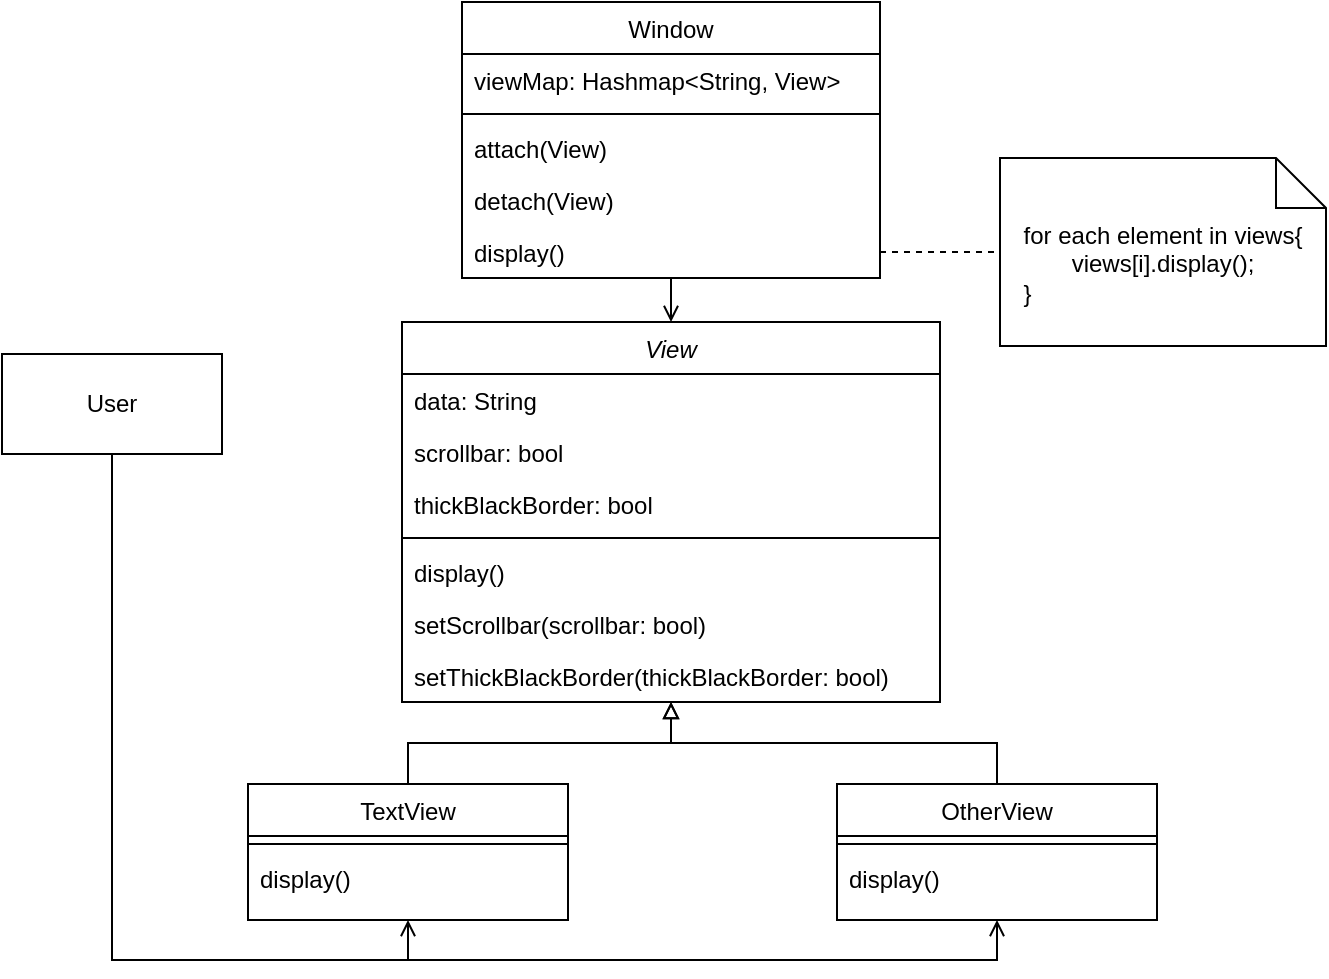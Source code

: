 <mxfile version="21.2.9" type="github" pages="2">
  <diagram id="C5RBs43oDa-KdzZeNtuy" name="Page-1">
    <mxGraphModel dx="1050" dy="582" grid="0" gridSize="10" guides="1" tooltips="1" connect="1" arrows="1" fold="1" page="1" pageScale="1" pageWidth="827" pageHeight="1169" math="0" shadow="0">
      <root>
        <mxCell id="WIyWlLk6GJQsqaUBKTNV-0" />
        <mxCell id="WIyWlLk6GJQsqaUBKTNV-1" parent="WIyWlLk6GJQsqaUBKTNV-0" />
        <mxCell id="Nr7kIT6_98lTkHRtGs4z-55" style="edgeStyle=orthogonalEdgeStyle;rounded=0;orthogonalLoop=1;jettySize=auto;html=1;exitX=0.5;exitY=0;exitDx=0;exitDy=0;entryX=0.5;entryY=1;entryDx=0;entryDy=0;endArrow=block;endFill=0;" parent="WIyWlLk6GJQsqaUBKTNV-1" source="zkfFHV4jXpPFQw0GAbJ--0" target="Nr7kIT6_98lTkHRtGs4z-47" edge="1">
          <mxGeometry relative="1" as="geometry" />
        </mxCell>
        <mxCell id="zkfFHV4jXpPFQw0GAbJ--0" value="TextView" style="swimlane;fontStyle=0;align=center;verticalAlign=top;childLayout=stackLayout;horizontal=1;startSize=26;horizontalStack=0;resizeParent=1;resizeLast=0;collapsible=1;marginBottom=0;rounded=0;shadow=0;strokeWidth=1;" parent="WIyWlLk6GJQsqaUBKTNV-1" vertex="1">
          <mxGeometry x="146" y="459" width="160" height="68" as="geometry">
            <mxRectangle x="146" y="459" width="160" height="26" as="alternateBounds" />
          </mxGeometry>
        </mxCell>
        <mxCell id="zkfFHV4jXpPFQw0GAbJ--4" value="" style="line;html=1;strokeWidth=1;align=left;verticalAlign=middle;spacingTop=-1;spacingLeft=3;spacingRight=3;rotatable=0;labelPosition=right;points=[];portConstraint=eastwest;" parent="zkfFHV4jXpPFQw0GAbJ--0" vertex="1">
          <mxGeometry y="26" width="160" height="8" as="geometry" />
        </mxCell>
        <mxCell id="zkfFHV4jXpPFQw0GAbJ--5" value="display()" style="text;align=left;verticalAlign=top;spacingLeft=4;spacingRight=4;overflow=hidden;rotatable=0;points=[[0,0.5],[1,0.5]];portConstraint=eastwest;" parent="zkfFHV4jXpPFQw0GAbJ--0" vertex="1">
          <mxGeometry y="34" width="160" height="26" as="geometry" />
        </mxCell>
        <mxCell id="Nr7kIT6_98lTkHRtGs4z-57" style="edgeStyle=orthogonalEdgeStyle;rounded=0;orthogonalLoop=1;jettySize=auto;html=1;exitX=0.5;exitY=1;exitDx=0;exitDy=0;entryX=0.5;entryY=0;entryDx=0;entryDy=0;endArrow=open;endFill=0;" parent="WIyWlLk6GJQsqaUBKTNV-1" source="Nr7kIT6_98lTkHRtGs4z-5" target="Nr7kIT6_98lTkHRtGs4z-47" edge="1">
          <mxGeometry relative="1" as="geometry" />
        </mxCell>
        <mxCell id="Nr7kIT6_98lTkHRtGs4z-5" value="Window" style="swimlane;fontStyle=0;align=center;verticalAlign=top;childLayout=stackLayout;horizontal=1;startSize=26;horizontalStack=0;resizeParent=1;resizeLast=0;collapsible=1;marginBottom=0;rounded=0;shadow=0;strokeWidth=1;" parent="WIyWlLk6GJQsqaUBKTNV-1" vertex="1">
          <mxGeometry x="253" y="68" width="209" height="138" as="geometry">
            <mxRectangle x="154" y="67" width="160" height="26" as="alternateBounds" />
          </mxGeometry>
        </mxCell>
        <mxCell id="Nr7kIT6_98lTkHRtGs4z-6" value="viewMap: Hashmap&lt;String, View&gt;" style="text;align=left;verticalAlign=top;spacingLeft=4;spacingRight=4;overflow=hidden;rotatable=0;points=[[0,0.5],[1,0.5]];portConstraint=eastwest;" parent="Nr7kIT6_98lTkHRtGs4z-5" vertex="1">
          <mxGeometry y="26" width="209" height="26" as="geometry" />
        </mxCell>
        <mxCell id="Nr7kIT6_98lTkHRtGs4z-63" value="" style="line;html=1;strokeWidth=1;align=left;verticalAlign=middle;spacingTop=-1;spacingLeft=3;spacingRight=3;rotatable=0;labelPosition=right;points=[];portConstraint=eastwest;" parent="Nr7kIT6_98lTkHRtGs4z-5" vertex="1">
          <mxGeometry y="52" width="209" height="8" as="geometry" />
        </mxCell>
        <mxCell id="Nr7kIT6_98lTkHRtGs4z-62" value="attach(View)" style="text;align=left;verticalAlign=top;spacingLeft=4;spacingRight=4;overflow=hidden;rotatable=0;points=[[0,0.5],[1,0.5]];portConstraint=eastwest;" parent="Nr7kIT6_98lTkHRtGs4z-5" vertex="1">
          <mxGeometry y="60" width="209" height="26" as="geometry" />
        </mxCell>
        <mxCell id="Nr7kIT6_98lTkHRtGs4z-64" value="detach(View)" style="text;align=left;verticalAlign=top;spacingLeft=4;spacingRight=4;overflow=hidden;rotatable=0;points=[[0,0.5],[1,0.5]];portConstraint=eastwest;" parent="Nr7kIT6_98lTkHRtGs4z-5" vertex="1">
          <mxGeometry y="86" width="209" height="26" as="geometry" />
        </mxCell>
        <mxCell id="Nr7kIT6_98lTkHRtGs4z-65" value="display()" style="text;align=left;verticalAlign=top;spacingLeft=4;spacingRight=4;overflow=hidden;rotatable=0;points=[[0,0.5],[1,0.5]];portConstraint=eastwest;" parent="Nr7kIT6_98lTkHRtGs4z-5" vertex="1">
          <mxGeometry y="112" width="209" height="26" as="geometry" />
        </mxCell>
        <mxCell id="Nr7kIT6_98lTkHRtGs4z-56" style="edgeStyle=orthogonalEdgeStyle;rounded=0;orthogonalLoop=1;jettySize=auto;html=1;exitX=0.5;exitY=0;exitDx=0;exitDy=0;entryX=0.5;entryY=1;entryDx=0;entryDy=0;endArrow=block;endFill=0;" parent="WIyWlLk6GJQsqaUBKTNV-1" source="Nr7kIT6_98lTkHRtGs4z-14" target="Nr7kIT6_98lTkHRtGs4z-47" edge="1">
          <mxGeometry relative="1" as="geometry" />
        </mxCell>
        <mxCell id="Nr7kIT6_98lTkHRtGs4z-14" value="OtherView" style="swimlane;fontStyle=0;align=center;verticalAlign=top;childLayout=stackLayout;horizontal=1;startSize=26;horizontalStack=0;resizeParent=1;resizeLast=0;collapsible=1;marginBottom=0;rounded=0;shadow=0;strokeWidth=1;" parent="WIyWlLk6GJQsqaUBKTNV-1" vertex="1">
          <mxGeometry x="440.5" y="459" width="160" height="68" as="geometry">
            <mxRectangle x="440.5" y="459" width="160" height="26" as="alternateBounds" />
          </mxGeometry>
        </mxCell>
        <mxCell id="Nr7kIT6_98lTkHRtGs4z-18" value="" style="line;html=1;strokeWidth=1;align=left;verticalAlign=middle;spacingTop=-1;spacingLeft=3;spacingRight=3;rotatable=0;labelPosition=right;points=[];portConstraint=eastwest;" parent="Nr7kIT6_98lTkHRtGs4z-14" vertex="1">
          <mxGeometry y="26" width="160" height="8" as="geometry" />
        </mxCell>
        <mxCell id="Nr7kIT6_98lTkHRtGs4z-19" value="display()" style="text;align=left;verticalAlign=top;spacingLeft=4;spacingRight=4;overflow=hidden;rotatable=0;points=[[0,0.5],[1,0.5]];portConstraint=eastwest;" parent="Nr7kIT6_98lTkHRtGs4z-14" vertex="1">
          <mxGeometry y="34" width="160" height="26" as="geometry" />
        </mxCell>
        <mxCell id="Nr7kIT6_98lTkHRtGs4z-47" value="View" style="swimlane;fontStyle=2;align=center;verticalAlign=top;childLayout=stackLayout;horizontal=1;startSize=26;horizontalStack=0;resizeParent=1;resizeLast=0;collapsible=1;marginBottom=0;rounded=0;shadow=0;strokeWidth=1;" parent="WIyWlLk6GJQsqaUBKTNV-1" vertex="1">
          <mxGeometry x="223" y="228" width="269" height="190" as="geometry">
            <mxRectangle x="496" y="61" width="160" height="26" as="alternateBounds" />
          </mxGeometry>
        </mxCell>
        <mxCell id="Nr7kIT6_98lTkHRtGs4z-49" value="data: String" style="text;align=left;verticalAlign=top;spacingLeft=4;spacingRight=4;overflow=hidden;rotatable=0;points=[[0,0.5],[1,0.5]];portConstraint=eastwest;" parent="Nr7kIT6_98lTkHRtGs4z-47" vertex="1">
          <mxGeometry y="26" width="269" height="26" as="geometry" />
        </mxCell>
        <mxCell id="Nr7kIT6_98lTkHRtGs4z-50" value="scrollbar: bool" style="text;align=left;verticalAlign=top;spacingLeft=4;spacingRight=4;overflow=hidden;rotatable=0;points=[[0,0.5],[1,0.5]];portConstraint=eastwest;" parent="Nr7kIT6_98lTkHRtGs4z-47" vertex="1">
          <mxGeometry y="52" width="269" height="26" as="geometry" />
        </mxCell>
        <mxCell id="8oCk5UZZGJ-4rx8mma52-0" value="thickBlackBorder: bool" style="text;align=left;verticalAlign=top;spacingLeft=4;spacingRight=4;overflow=hidden;rotatable=0;points=[[0,0.5],[1,0.5]];portConstraint=eastwest;" vertex="1" parent="Nr7kIT6_98lTkHRtGs4z-47">
          <mxGeometry y="78" width="269" height="26" as="geometry" />
        </mxCell>
        <mxCell id="Nr7kIT6_98lTkHRtGs4z-51" value="" style="line;html=1;strokeWidth=1;align=left;verticalAlign=middle;spacingTop=-1;spacingLeft=3;spacingRight=3;rotatable=0;labelPosition=right;points=[];portConstraint=eastwest;" parent="Nr7kIT6_98lTkHRtGs4z-47" vertex="1">
          <mxGeometry y="104" width="269" height="8" as="geometry" />
        </mxCell>
        <mxCell id="Nr7kIT6_98lTkHRtGs4z-52" value="display()" style="text;align=left;verticalAlign=top;spacingLeft=4;spacingRight=4;overflow=hidden;rotatable=0;points=[[0,0.5],[1,0.5]];portConstraint=eastwest;" parent="Nr7kIT6_98lTkHRtGs4z-47" vertex="1">
          <mxGeometry y="112" width="269" height="26" as="geometry" />
        </mxCell>
        <mxCell id="Nr7kIT6_98lTkHRtGs4z-53" value="setScrollbar(scrollbar: bool)" style="text;align=left;verticalAlign=top;spacingLeft=4;spacingRight=4;overflow=hidden;rotatable=0;points=[[0,0.5],[1,0.5]];portConstraint=eastwest;" parent="Nr7kIT6_98lTkHRtGs4z-47" vertex="1">
          <mxGeometry y="138" width="269" height="26" as="geometry" />
        </mxCell>
        <mxCell id="Nr7kIT6_98lTkHRtGs4z-54" value="setThickBlackBorder(thickBlackBorder: bool)" style="text;align=left;verticalAlign=top;spacingLeft=4;spacingRight=4;overflow=hidden;rotatable=0;points=[[0,0.5],[1,0.5]];portConstraint=eastwest;" parent="Nr7kIT6_98lTkHRtGs4z-47" vertex="1">
          <mxGeometry y="164" width="269" height="26" as="geometry" />
        </mxCell>
        <mxCell id="Nr7kIT6_98lTkHRtGs4z-60" style="edgeStyle=orthogonalEdgeStyle;rounded=0;orthogonalLoop=1;jettySize=auto;html=1;exitX=0.5;exitY=1;exitDx=0;exitDy=0;entryX=0.5;entryY=1;entryDx=0;entryDy=0;endArrow=open;endFill=0;" parent="WIyWlLk6GJQsqaUBKTNV-1" source="Nr7kIT6_98lTkHRtGs4z-58" target="zkfFHV4jXpPFQw0GAbJ--0" edge="1">
          <mxGeometry relative="1" as="geometry" />
        </mxCell>
        <mxCell id="Nr7kIT6_98lTkHRtGs4z-61" style="edgeStyle=orthogonalEdgeStyle;rounded=0;orthogonalLoop=1;jettySize=auto;html=1;exitX=0.5;exitY=1;exitDx=0;exitDy=0;entryX=0.5;entryY=1;entryDx=0;entryDy=0;endArrow=open;endFill=0;" parent="WIyWlLk6GJQsqaUBKTNV-1" source="Nr7kIT6_98lTkHRtGs4z-58" target="Nr7kIT6_98lTkHRtGs4z-14" edge="1">
          <mxGeometry relative="1" as="geometry" />
        </mxCell>
        <mxCell id="Nr7kIT6_98lTkHRtGs4z-58" value="User" style="html=1;whiteSpace=wrap;" parent="WIyWlLk6GJQsqaUBKTNV-1" vertex="1">
          <mxGeometry x="23" y="244" width="110" height="50" as="geometry" />
        </mxCell>
        <mxCell id="Nr7kIT6_98lTkHRtGs4z-66" value="for each element in views{&lt;br&gt;views[i].display();&lt;br&gt;&lt;div style=&quot;text-align: left;&quot;&gt;&lt;span style=&quot;background-color: initial;&quot;&gt;}&lt;/span&gt;&lt;/div&gt;" style="shape=note2;boundedLbl=1;whiteSpace=wrap;html=1;size=25;verticalAlign=top;align=center;" parent="WIyWlLk6GJQsqaUBKTNV-1" vertex="1">
          <mxGeometry x="522" y="146" width="163" height="94" as="geometry" />
        </mxCell>
        <mxCell id="Nr7kIT6_98lTkHRtGs4z-67" style="edgeStyle=orthogonalEdgeStyle;rounded=0;orthogonalLoop=1;jettySize=auto;html=1;exitX=1;exitY=0.5;exitDx=0;exitDy=0;entryX=0;entryY=0.5;entryDx=0;entryDy=0;entryPerimeter=0;endArrow=none;endFill=0;dashed=1;" parent="WIyWlLk6GJQsqaUBKTNV-1" source="Nr7kIT6_98lTkHRtGs4z-65" target="Nr7kIT6_98lTkHRtGs4z-66" edge="1">
          <mxGeometry relative="1" as="geometry" />
        </mxCell>
      </root>
    </mxGraphModel>
  </diagram>
  <diagram id="vAjh1-kpttKeQfAkNRWy" name="Page-2">
    <mxGraphModel dx="1050" dy="582" grid="0" gridSize="10" guides="1" tooltips="1" connect="1" arrows="1" fold="1" page="1" pageScale="1" pageWidth="850" pageHeight="1100" math="0" shadow="0">
      <root>
        <mxCell id="0" />
        <mxCell id="1" parent="0" />
        <mxCell id="zVzabeeGuO9zUwi2U8Y--5" style="edgeStyle=orthogonalEdgeStyle;rounded=0;orthogonalLoop=1;jettySize=auto;html=1;exitX=0;exitY=0.5;exitDx=0;exitDy=0;entryX=1;entryY=0.5;entryDx=0;entryDy=0;endArrow=open;endFill=0;" edge="1" parent="1" source="3pwNJCAhdrO7_ArIFokz-1" target="zVzabeeGuO9zUwi2U8Y--1">
          <mxGeometry relative="1" as="geometry" />
        </mxCell>
        <mxCell id="iTp6Qkr-tG074nf6BBxL-9" style="edgeStyle=orthogonalEdgeStyle;rounded=0;orthogonalLoop=1;jettySize=auto;html=1;exitX=0;exitY=0.5;exitDx=0;exitDy=0;entryX=1;entryY=0.5;entryDx=0;entryDy=0;" edge="1" parent="1" source="3pwNJCAhdrO7_ArIFokz-1" target="iTp6Qkr-tG074nf6BBxL-1">
          <mxGeometry relative="1" as="geometry" />
        </mxCell>
        <mxCell id="3pwNJCAhdrO7_ArIFokz-1" value="Window" style="swimlane;fontStyle=0;align=center;verticalAlign=top;childLayout=stackLayout;horizontal=1;startSize=26;horizontalStack=0;resizeParent=1;resizeLast=0;collapsible=1;marginBottom=0;rounded=0;shadow=0;strokeWidth=1;" vertex="1" parent="1">
          <mxGeometry x="502" y="115" width="159.5" height="164" as="geometry">
            <mxRectangle x="502" y="115" width="160" height="26" as="alternateBounds" />
          </mxGeometry>
        </mxCell>
        <mxCell id="3pwNJCAhdrO7_ArIFokz-2" value="views: List&lt;TextView&gt;" style="text;align=left;verticalAlign=top;spacingLeft=4;spacingRight=4;overflow=hidden;rotatable=0;points=[[0,0.5],[1,0.5]];portConstraint=eastwest;" vertex="1" parent="3pwNJCAhdrO7_ArIFokz-1">
          <mxGeometry y="26" width="159.5" height="26" as="geometry" />
        </mxCell>
        <mxCell id="iTp6Qkr-tG074nf6BBxL-10" value="views: List&lt;OtherView&gt;" style="text;align=left;verticalAlign=top;spacingLeft=4;spacingRight=4;overflow=hidden;rotatable=0;points=[[0,0.5],[1,0.5]];portConstraint=eastwest;" vertex="1" parent="3pwNJCAhdrO7_ArIFokz-1">
          <mxGeometry y="52" width="159.5" height="26" as="geometry" />
        </mxCell>
        <mxCell id="3pwNJCAhdrO7_ArIFokz-3" value="" style="line;html=1;strokeWidth=1;align=left;verticalAlign=middle;spacingTop=-1;spacingLeft=3;spacingRight=3;rotatable=0;labelPosition=right;points=[];portConstraint=eastwest;" vertex="1" parent="3pwNJCAhdrO7_ArIFokz-1">
          <mxGeometry y="78" width="159.5" height="8" as="geometry" />
        </mxCell>
        <mxCell id="3pwNJCAhdrO7_ArIFokz-4" value="attach(View)" style="text;align=left;verticalAlign=top;spacingLeft=4;spacingRight=4;overflow=hidden;rotatable=0;points=[[0,0.5],[1,0.5]];portConstraint=eastwest;" vertex="1" parent="3pwNJCAhdrO7_ArIFokz-1">
          <mxGeometry y="86" width="159.5" height="26" as="geometry" />
        </mxCell>
        <mxCell id="3pwNJCAhdrO7_ArIFokz-5" value="detach(View)" style="text;align=left;verticalAlign=top;spacingLeft=4;spacingRight=4;overflow=hidden;rotatable=0;points=[[0,0.5],[1,0.5]];portConstraint=eastwest;" vertex="1" parent="3pwNJCAhdrO7_ArIFokz-1">
          <mxGeometry y="112" width="159.5" height="26" as="geometry" />
        </mxCell>
        <mxCell id="3pwNJCAhdrO7_ArIFokz-6" value="display()" style="text;align=left;verticalAlign=top;spacingLeft=4;spacingRight=4;overflow=hidden;rotatable=0;points=[[0,0.5],[1,0.5]];portConstraint=eastwest;" vertex="1" parent="3pwNJCAhdrO7_ArIFokz-1">
          <mxGeometry y="138" width="159.5" height="26" as="geometry" />
        </mxCell>
        <mxCell id="zVzabeeGuO9zUwi2U8Y--1" value="TextView" style="swimlane;fontStyle=0;align=center;verticalAlign=top;childLayout=stackLayout;horizontal=1;startSize=26;horizontalStack=0;resizeParent=1;resizeLast=0;collapsible=1;marginBottom=0;rounded=0;shadow=0;strokeWidth=1;" vertex="1" parent="1">
          <mxGeometry x="169" y="115" width="247" height="190" as="geometry">
            <mxRectangle x="224" y="115" width="160" height="26" as="alternateBounds" />
          </mxGeometry>
        </mxCell>
        <mxCell id="3Scroahd886cEfrlEKiG-3" value="Text" style="text;align=left;verticalAlign=top;spacingLeft=4;spacingRight=4;overflow=hidden;rotatable=0;points=[[0,0.5],[1,0.5]];portConstraint=eastwest;" vertex="1" parent="zVzabeeGuO9zUwi2U8Y--1">
          <mxGeometry y="26" width="247" height="26" as="geometry" />
        </mxCell>
        <mxCell id="YpZz1cXEPzVEn41XBIzN-1" value="scrollbar: bool" style="text;align=left;verticalAlign=top;spacingLeft=4;spacingRight=4;overflow=hidden;rotatable=0;points=[[0,0.5],[1,0.5]];portConstraint=eastwest;" vertex="1" parent="zVzabeeGuO9zUwi2U8Y--1">
          <mxGeometry y="52" width="247" height="26" as="geometry" />
        </mxCell>
        <mxCell id="zVzabeeGuO9zUwi2U8Y--2" value="thickBlackBorder: bool" style="text;align=left;verticalAlign=top;spacingLeft=4;spacingRight=4;overflow=hidden;rotatable=0;points=[[0,0.5],[1,0.5]];portConstraint=eastwest;" vertex="1" parent="zVzabeeGuO9zUwi2U8Y--1">
          <mxGeometry y="78" width="247" height="26" as="geometry" />
        </mxCell>
        <mxCell id="zVzabeeGuO9zUwi2U8Y--3" value="" style="line;html=1;strokeWidth=1;align=left;verticalAlign=middle;spacingTop=-1;spacingLeft=3;spacingRight=3;rotatable=0;labelPosition=right;points=[];portConstraint=eastwest;" vertex="1" parent="zVzabeeGuO9zUwi2U8Y--1">
          <mxGeometry y="104" width="247" height="8" as="geometry" />
        </mxCell>
        <mxCell id="EHANeBt5i5vVWxlNi3zi-2" value="display()" style="text;align=left;verticalAlign=top;spacingLeft=4;spacingRight=4;overflow=hidden;rotatable=0;points=[[0,0.5],[1,0.5]];portConstraint=eastwest;" vertex="1" parent="zVzabeeGuO9zUwi2U8Y--1">
          <mxGeometry y="112" width="247" height="26" as="geometry" />
        </mxCell>
        <mxCell id="FymeK4wUVdrj_E6zbugq-1" value="setScrollbar(scrollbar: bool)" style="text;align=left;verticalAlign=top;spacingLeft=4;spacingRight=4;overflow=hidden;rotatable=0;points=[[0,0.5],[1,0.5]];portConstraint=eastwest;" vertex="1" parent="zVzabeeGuO9zUwi2U8Y--1">
          <mxGeometry y="138" width="247" height="26" as="geometry" />
        </mxCell>
        <mxCell id="zVzabeeGuO9zUwi2U8Y--4" value="setThickBlackBorder(thickBlackBorder: bool)" style="text;align=left;verticalAlign=top;spacingLeft=4;spacingRight=4;overflow=hidden;rotatable=0;points=[[0,0.5],[1,0.5]];portConstraint=eastwest;" vertex="1" parent="zVzabeeGuO9zUwi2U8Y--1">
          <mxGeometry y="164" width="247" height="26" as="geometry" />
        </mxCell>
        <mxCell id="iTp6Qkr-tG074nf6BBxL-1" value="OtherView" style="swimlane;fontStyle=0;align=center;verticalAlign=top;childLayout=stackLayout;horizontal=1;startSize=26;horizontalStack=0;resizeParent=1;resizeLast=0;collapsible=1;marginBottom=0;rounded=0;shadow=0;strokeWidth=1;" vertex="1" parent="1">
          <mxGeometry x="169" y="337" width="247" height="190" as="geometry">
            <mxRectangle x="169" y="337" width="160" height="26" as="alternateBounds" />
          </mxGeometry>
        </mxCell>
        <mxCell id="iTp6Qkr-tG074nf6BBxL-2" value="Text" style="text;align=left;verticalAlign=top;spacingLeft=4;spacingRight=4;overflow=hidden;rotatable=0;points=[[0,0.5],[1,0.5]];portConstraint=eastwest;" vertex="1" parent="iTp6Qkr-tG074nf6BBxL-1">
          <mxGeometry y="26" width="247" height="26" as="geometry" />
        </mxCell>
        <mxCell id="iTp6Qkr-tG074nf6BBxL-3" value="scrollbar: bool" style="text;align=left;verticalAlign=top;spacingLeft=4;spacingRight=4;overflow=hidden;rotatable=0;points=[[0,0.5],[1,0.5]];portConstraint=eastwest;" vertex="1" parent="iTp6Qkr-tG074nf6BBxL-1">
          <mxGeometry y="52" width="247" height="26" as="geometry" />
        </mxCell>
        <mxCell id="iTp6Qkr-tG074nf6BBxL-4" value="thickBlackBorder: bool" style="text;align=left;verticalAlign=top;spacingLeft=4;spacingRight=4;overflow=hidden;rotatable=0;points=[[0,0.5],[1,0.5]];portConstraint=eastwest;" vertex="1" parent="iTp6Qkr-tG074nf6BBxL-1">
          <mxGeometry y="78" width="247" height="26" as="geometry" />
        </mxCell>
        <mxCell id="iTp6Qkr-tG074nf6BBxL-5" value="" style="line;html=1;strokeWidth=1;align=left;verticalAlign=middle;spacingTop=-1;spacingLeft=3;spacingRight=3;rotatable=0;labelPosition=right;points=[];portConstraint=eastwest;" vertex="1" parent="iTp6Qkr-tG074nf6BBxL-1">
          <mxGeometry y="104" width="247" height="8" as="geometry" />
        </mxCell>
        <mxCell id="iTp6Qkr-tG074nf6BBxL-6" value="display()" style="text;align=left;verticalAlign=top;spacingLeft=4;spacingRight=4;overflow=hidden;rotatable=0;points=[[0,0.5],[1,0.5]];portConstraint=eastwest;" vertex="1" parent="iTp6Qkr-tG074nf6BBxL-1">
          <mxGeometry y="112" width="247" height="26" as="geometry" />
        </mxCell>
        <mxCell id="iTp6Qkr-tG074nf6BBxL-7" value="setScrollbar(scrollbar: bool)" style="text;align=left;verticalAlign=top;spacingLeft=4;spacingRight=4;overflow=hidden;rotatable=0;points=[[0,0.5],[1,0.5]];portConstraint=eastwest;" vertex="1" parent="iTp6Qkr-tG074nf6BBxL-1">
          <mxGeometry y="138" width="247" height="26" as="geometry" />
        </mxCell>
        <mxCell id="iTp6Qkr-tG074nf6BBxL-8" value="setThickBlackBorder(thickBlackBorder: bool)" style="text;align=left;verticalAlign=top;spacingLeft=4;spacingRight=4;overflow=hidden;rotatable=0;points=[[0,0.5],[1,0.5]];portConstraint=eastwest;" vertex="1" parent="iTp6Qkr-tG074nf6BBxL-1">
          <mxGeometry y="164" width="247" height="26" as="geometry" />
        </mxCell>
      </root>
    </mxGraphModel>
  </diagram>
</mxfile>
